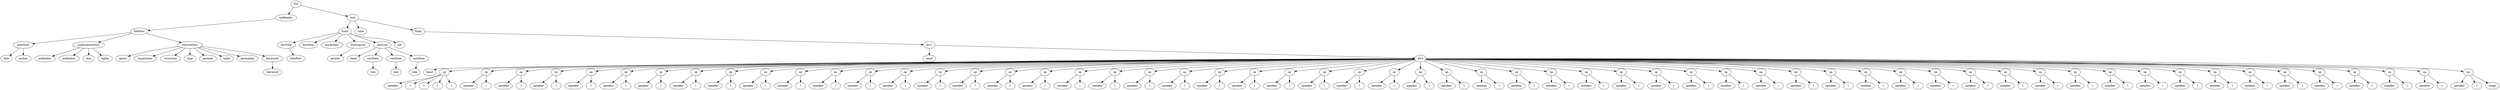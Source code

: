 digraph Tree {
	"t0" [label = "TEI"];
	"t1" [label = "teiHeader"];
	"t2" [label = "fileDesc"];
	"t3" [label = "titleStmt"];
	"t4" [label = "title"];
	"t5" [label = "author"];
	"t6" [label = "publicationStmt"];
	"t7" [label = "publisher"];
	"t8" [label = "publisher"];
	"t9" [label = "idno"];
	"t10" [label = "rights"];
	"t11" [label = "SourceDesc"];
	"t12" [label = "genre"];
	"t13" [label = "inspiration"];
	"t14" [label = "structure"];
	"t15" [label = "type"];
	"t16" [label = "periode"];
	"t17" [label = "taille"];
	"t18" [label = "permalien"];
	"t19" [label = "keywords"];
	"t20" [label = "keyword"];
	"t21" [label = "text"];
	"t22" [label = "front"];
	"t23" [label = "docTitle"];
	"t24" [label = "titlePart"];
	"t25" [label = "docDate"];
	"t26" [label = "docAuthor"];
	"t27" [label = "docImprint"];
	"t28" [label = "printer"];
	"t29" [label = "castList"];
	"t30" [label = "head"];
	"t31" [label = "castItem"];
	"t32" [label = "role"];
	"t33" [label = "castItem"];
	"t34" [label = "role"];
	"t35" [label = "castItem"];
	"t36" [label = "role"];
	"t37" [label = "set"];
	"t38" [label = "note"];
	"t39" [label = "body"];
	"t40" [label = "div1"];
	"t41" [label = "head"];
	"t42" [label = "div2"];
	"t43" [label = "head"];
	"t44" [label = "sp"];
	"t45" [label = "speaker"];
	"t46" [label = "l"];
	"t47" [label = "l"];
	"t48" [label = "l"];
	"t49" [label = "l"];
	"t50" [label = "sp"];
	"t51" [label = "speaker"];
	"t52" [label = "l"];
	"t53" [label = "sp"];
	"t54" [label = "speaker"];
	"t55" [label = "l"];
	"t56" [label = "sp"];
	"t57" [label = "speaker"];
	"t58" [label = "l"];
	"t59" [label = "sp"];
	"t60" [label = "speaker"];
	"t61" [label = "l"];
	"t62" [label = "sp"];
	"t63" [label = "speaker"];
	"t64" [label = "l"];
	"t65" [label = "sp"];
	"t66" [label = "speaker"];
	"t67" [label = "l"];
	"t68" [label = "sp"];
	"t69" [label = "speaker"];
	"t70" [label = "l"];
	"t71" [label = "sp"];
	"t72" [label = "speaker"];
	"t73" [label = "l"];
	"t74" [label = "sp"];
	"t75" [label = "speaker"];
	"t76" [label = "l"];
	"t77" [label = "sp"];
	"t78" [label = "speaker"];
	"t79" [label = "l"];
	"t80" [label = "sp"];
	"t81" [label = "speaker"];
	"t82" [label = "l"];
	"t83" [label = "sp"];
	"t84" [label = "speaker"];
	"t85" [label = "l"];
	"t86" [label = "sp"];
	"t87" [label = "speaker"];
	"t88" [label = "l"];
	"t89" [label = "sp"];
	"t90" [label = "speaker"];
	"t91" [label = "l"];
	"t92" [label = "sp"];
	"t93" [label = "speaker"];
	"t94" [label = "l"];
	"t95" [label = "sp"];
	"t96" [label = "speaker"];
	"t97" [label = "l"];
	"t98" [label = "sp"];
	"t99" [label = "speaker"];
	"t100" [label = "l"];
	"t101" [label = "sp"];
	"t102" [label = "speaker"];
	"t103" [label = "l"];
	"t104" [label = "sp"];
	"t105" [label = "speaker"];
	"t106" [label = "l"];
	"t107" [label = "sp"];
	"t108" [label = "speaker"];
	"t109" [label = "l"];
	"t110" [label = "sp"];
	"t111" [label = "speaker"];
	"t112" [label = "l"];
	"t113" [label = "sp"];
	"t114" [label = "speaker"];
	"t115" [label = "l"];
	"t116" [label = "sp"];
	"t117" [label = "speaker"];
	"t118" [label = "l"];
	"t119" [label = "sp"];
	"t120" [label = "speaker"];
	"t121" [label = "l"];
	"t122" [label = "sp"];
	"t123" [label = "speaker"];
	"t124" [label = "l"];
	"t125" [label = "sp"];
	"t126" [label = "speaker"];
	"t127" [label = "l"];
	"t128" [label = "sp"];
	"t129" [label = "speaker"];
	"t130" [label = "l"];
	"t131" [label = "sp"];
	"t132" [label = "speaker"];
	"t133" [label = "l"];
	"t134" [label = "sp"];
	"t135" [label = "speaker"];
	"t136" [label = "l"];
	"t137" [label = "sp"];
	"t138" [label = "speaker"];
	"t139" [label = "l"];
	"t140" [label = "sp"];
	"t141" [label = "speaker"];
	"t142" [label = "l"];
	"t143" [label = "sp"];
	"t144" [label = "speaker"];
	"t145" [label = "l"];
	"t146" [label = "sp"];
	"t147" [label = "speaker"];
	"t148" [label = "l"];
	"t149" [label = "sp"];
	"t150" [label = "speaker"];
	"t151" [label = "l"];
	"t152" [label = "sp"];
	"t153" [label = "speaker"];
	"t154" [label = "l"];
	"t155" [label = "sp"];
	"t156" [label = "speaker"];
	"t157" [label = "l"];
	"t158" [label = "sp"];
	"t159" [label = "speaker"];
	"t160" [label = "l"];
	"t161" [label = "sp"];
	"t162" [label = "speaker"];
	"t163" [label = "l"];
	"t164" [label = "sp"];
	"t165" [label = "speaker"];
	"t166" [label = "l"];
	"t167" [label = "sp"];
	"t168" [label = "speaker"];
	"t169" [label = "l"];
	"t170" [label = "sp"];
	"t171" [label = "speaker"];
	"t172" [label = "l"];
	"t173" [label = "sp"];
	"t174" [label = "speaker"];
	"t175" [label = "l"];
	"t176" [label = "sp"];
	"t177" [label = "speaker"];
	"t178" [label = "l"];
	"t179" [label = "sp"];
	"t180" [label = "speaker"];
	"t181" [label = "l"];
	"t182" [label = "sp"];
	"t183" [label = "speaker"];
	"t184" [label = "l"];
	"t185" [label = "sp"];
	"t186" [label = "speaker"];
	"t187" [label = "l"];
	"t188" [label = "sp"];
	"t189" [label = "speaker"];
	"t190" [label = "l"];
	"t191" [label = "sp"];
	"t192" [label = "speaker"];
	"t193" [label = "l"];
	"t194" [label = "sp"];
	"t195" [label = "speaker"];
	"t196" [label = "l"];
	"t197" [label = "sp"];
	"t198" [label = "speaker"];
	"t199" [label = "l"];
	"t200" [label = "sp"];
	"t201" [label = "speaker"];
	"t202" [label = "l"];
	"t203" [label = "sp"];
	"t204" [label = "speaker"];
	"t205" [label = "l"];
	"t206" [label = "sp"];
	"t207" [label = "speaker"];
	"t208" [label = "l"];
	"t209" [label = "sp"];
	"t210" [label = "speaker"];
	"t211" [label = "l"];
	"t212" [label = "sp"];
	"t213" [label = "speaker"];
	"t214" [label = "l"];
	"t215" [label = "sp"];
	"t216" [label = "speaker"];
	"t217" [label = "l"];
	"t218" [label = "sp"];
	"t219" [label = "speaker"];
	"t220" [label = "l"];
	"t221" [label = "sp"];
	"t222" [label = "speaker"];
	"t223" [label = "l"];
	"t224" [label = "stage"];
	"t0" -> "t1";
	"t1" -> "t2";
	"t2" -> "t3";
	"t3" -> "t4";
	"t3" -> "t5";
	"t2" -> "t6";
	"t6" -> "t7";
	"t6" -> "t8";
	"t6" -> "t9";
	"t6" -> "t10";
	"t2" -> "t11";
	"t11" -> "t12";
	"t11" -> "t13";
	"t11" -> "t14";
	"t11" -> "t15";
	"t11" -> "t16";
	"t11" -> "t17";
	"t11" -> "t18";
	"t11" -> "t19";
	"t19" -> "t20";
	"t0" -> "t21";
	"t21" -> "t22";
	"t22" -> "t23";
	"t23" -> "t24";
	"t22" -> "t25";
	"t22" -> "t26";
	"t22" -> "t27";
	"t27" -> "t28";
	"t22" -> "t29";
	"t29" -> "t30";
	"t29" -> "t31";
	"t31" -> "t32";
	"t29" -> "t33";
	"t33" -> "t34";
	"t29" -> "t35";
	"t35" -> "t36";
	"t22" -> "t37";
	"t21" -> "t38";
	"t21" -> "t39";
	"t39" -> "t40";
	"t40" -> "t41";
	"t40" -> "t42";
	"t42" -> "t43";
	"t42" -> "t44";
	"t44" -> "t45";
	"t44" -> "t46";
	"t44" -> "t47";
	"t44" -> "t48";
	"t44" -> "t49";
	"t42" -> "t50";
	"t50" -> "t51";
	"t50" -> "t52";
	"t42" -> "t53";
	"t53" -> "t54";
	"t53" -> "t55";
	"t42" -> "t56";
	"t56" -> "t57";
	"t56" -> "t58";
	"t42" -> "t59";
	"t59" -> "t60";
	"t59" -> "t61";
	"t42" -> "t62";
	"t62" -> "t63";
	"t62" -> "t64";
	"t42" -> "t65";
	"t65" -> "t66";
	"t65" -> "t67";
	"t42" -> "t68";
	"t68" -> "t69";
	"t68" -> "t70";
	"t42" -> "t71";
	"t71" -> "t72";
	"t71" -> "t73";
	"t42" -> "t74";
	"t74" -> "t75";
	"t74" -> "t76";
	"t42" -> "t77";
	"t77" -> "t78";
	"t77" -> "t79";
	"t42" -> "t80";
	"t80" -> "t81";
	"t80" -> "t82";
	"t42" -> "t83";
	"t83" -> "t84";
	"t83" -> "t85";
	"t42" -> "t86";
	"t86" -> "t87";
	"t86" -> "t88";
	"t42" -> "t89";
	"t89" -> "t90";
	"t89" -> "t91";
	"t42" -> "t92";
	"t92" -> "t93";
	"t92" -> "t94";
	"t42" -> "t95";
	"t95" -> "t96";
	"t95" -> "t97";
	"t42" -> "t98";
	"t98" -> "t99";
	"t98" -> "t100";
	"t42" -> "t101";
	"t101" -> "t102";
	"t101" -> "t103";
	"t42" -> "t104";
	"t104" -> "t105";
	"t104" -> "t106";
	"t42" -> "t107";
	"t107" -> "t108";
	"t107" -> "t109";
	"t42" -> "t110";
	"t110" -> "t111";
	"t110" -> "t112";
	"t42" -> "t113";
	"t113" -> "t114";
	"t113" -> "t115";
	"t42" -> "t116";
	"t116" -> "t117";
	"t116" -> "t118";
	"t42" -> "t119";
	"t119" -> "t120";
	"t119" -> "t121";
	"t42" -> "t122";
	"t122" -> "t123";
	"t122" -> "t124";
	"t42" -> "t125";
	"t125" -> "t126";
	"t125" -> "t127";
	"t42" -> "t128";
	"t128" -> "t129";
	"t128" -> "t130";
	"t42" -> "t131";
	"t131" -> "t132";
	"t131" -> "t133";
	"t42" -> "t134";
	"t134" -> "t135";
	"t134" -> "t136";
	"t42" -> "t137";
	"t137" -> "t138";
	"t137" -> "t139";
	"t42" -> "t140";
	"t140" -> "t141";
	"t140" -> "t142";
	"t42" -> "t143";
	"t143" -> "t144";
	"t143" -> "t145";
	"t42" -> "t146";
	"t146" -> "t147";
	"t146" -> "t148";
	"t42" -> "t149";
	"t149" -> "t150";
	"t149" -> "t151";
	"t42" -> "t152";
	"t152" -> "t153";
	"t152" -> "t154";
	"t42" -> "t155";
	"t155" -> "t156";
	"t155" -> "t157";
	"t42" -> "t158";
	"t158" -> "t159";
	"t158" -> "t160";
	"t42" -> "t161";
	"t161" -> "t162";
	"t161" -> "t163";
	"t42" -> "t164";
	"t164" -> "t165";
	"t164" -> "t166";
	"t42" -> "t167";
	"t167" -> "t168";
	"t167" -> "t169";
	"t42" -> "t170";
	"t170" -> "t171";
	"t170" -> "t172";
	"t42" -> "t173";
	"t173" -> "t174";
	"t173" -> "t175";
	"t42" -> "t176";
	"t176" -> "t177";
	"t176" -> "t178";
	"t42" -> "t179";
	"t179" -> "t180";
	"t179" -> "t181";
	"t42" -> "t182";
	"t182" -> "t183";
	"t182" -> "t184";
	"t42" -> "t185";
	"t185" -> "t186";
	"t185" -> "t187";
	"t42" -> "t188";
	"t188" -> "t189";
	"t188" -> "t190";
	"t42" -> "t191";
	"t191" -> "t192";
	"t191" -> "t193";
	"t42" -> "t194";
	"t194" -> "t195";
	"t194" -> "t196";
	"t42" -> "t197";
	"t197" -> "t198";
	"t197" -> "t199";
	"t42" -> "t200";
	"t200" -> "t201";
	"t200" -> "t202";
	"t42" -> "t203";
	"t203" -> "t204";
	"t203" -> "t205";
	"t42" -> "t206";
	"t206" -> "t207";
	"t206" -> "t208";
	"t42" -> "t209";
	"t209" -> "t210";
	"t209" -> "t211";
	"t42" -> "t212";
	"t212" -> "t213";
	"t212" -> "t214";
	"t42" -> "t215";
	"t215" -> "t216";
	"t215" -> "t217";
	"t42" -> "t218";
	"t218" -> "t219";
	"t218" -> "t220";
	"t42" -> "t221";
	"t221" -> "t222";
	"t221" -> "t223";
	"t221" -> "t224";
}
